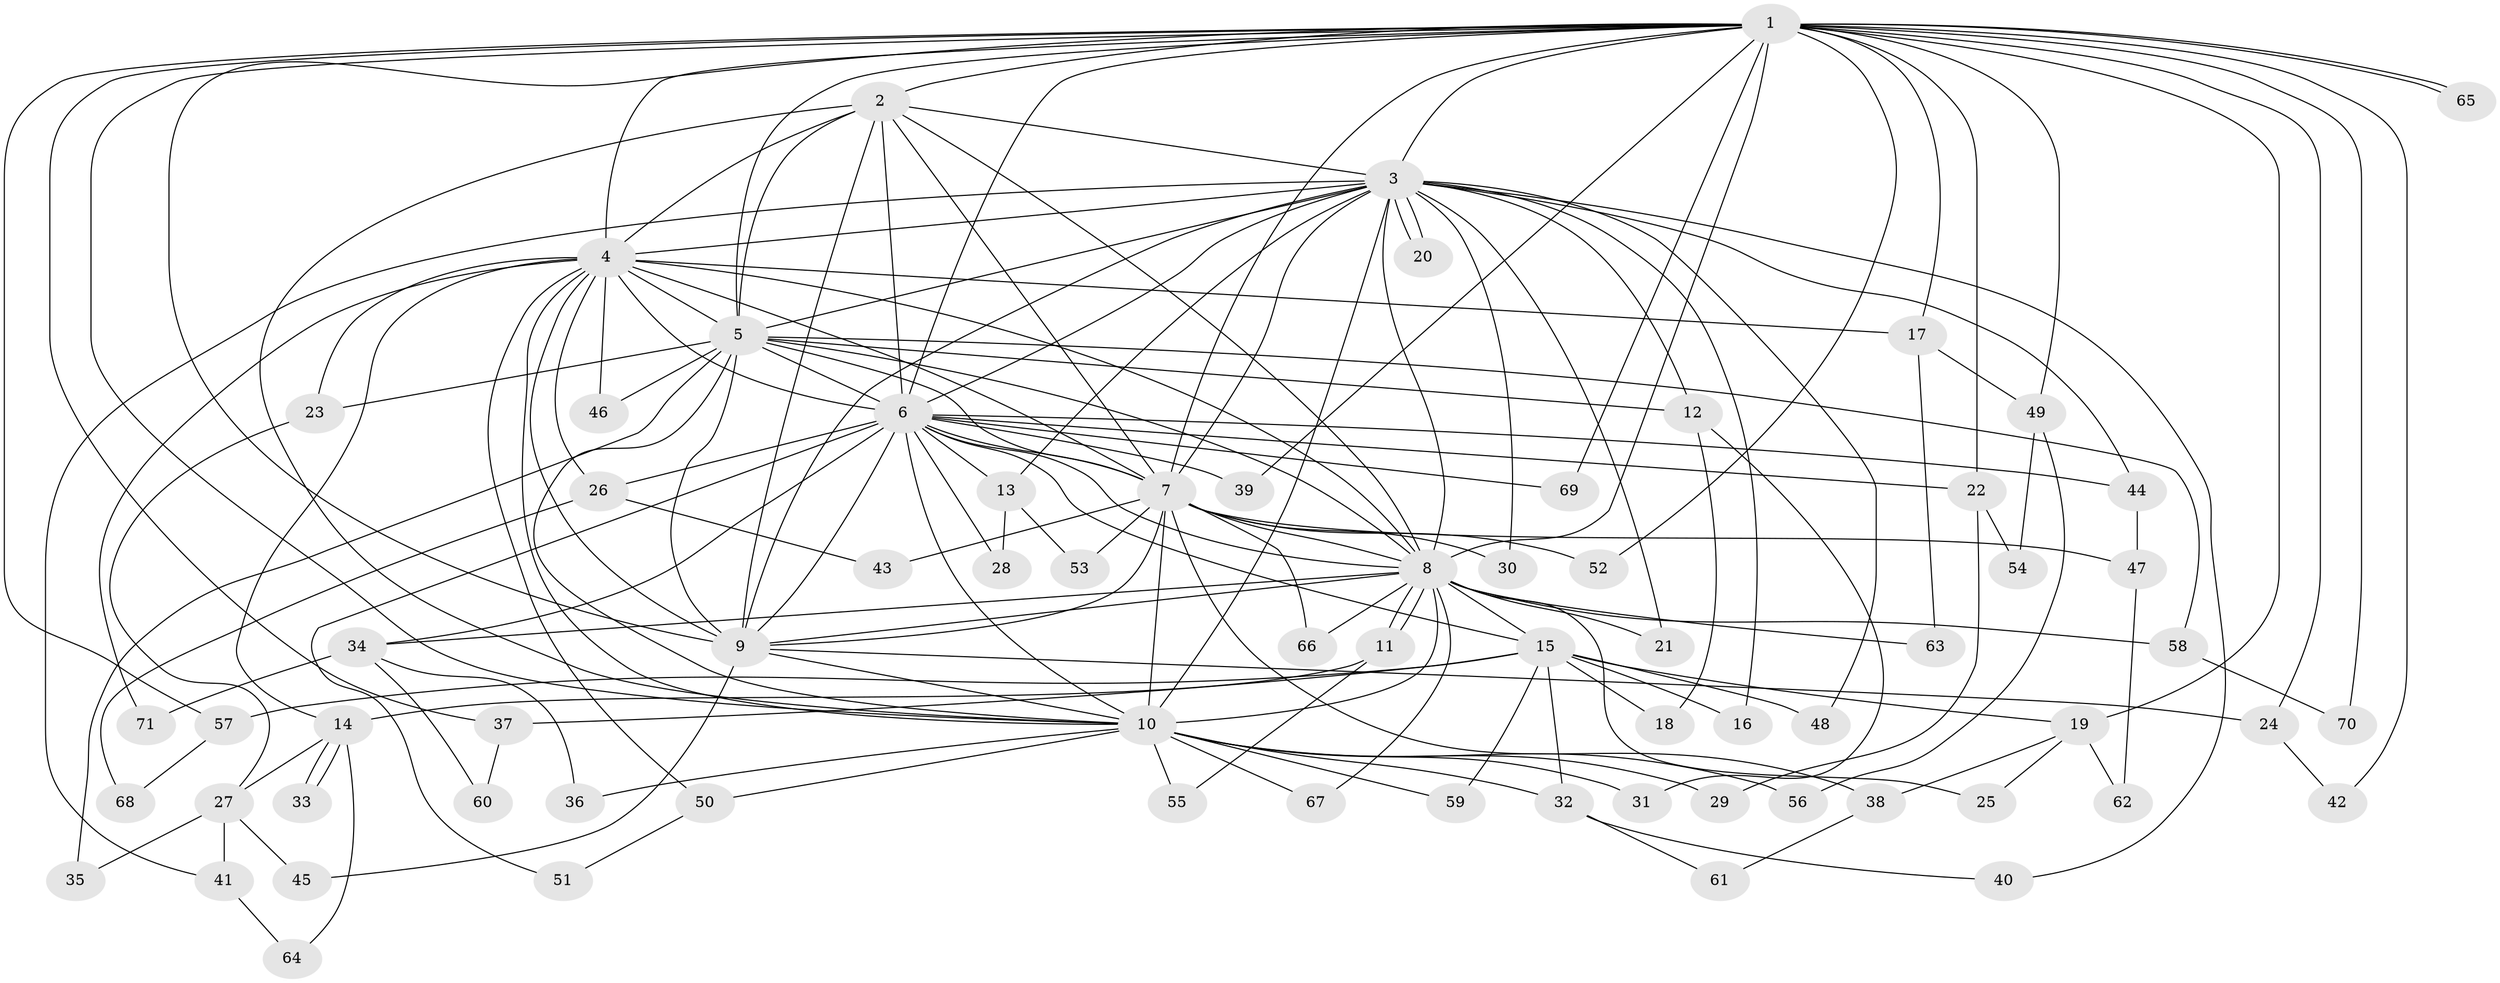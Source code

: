 // coarse degree distribution, {16: 0.027777777777777776, 15: 0.027777777777777776, 14: 0.027777777777777776, 11: 0.08333333333333333, 12: 0.027777777777777776, 5: 0.16666666666666666, 4: 0.05555555555555555, 6: 0.05555555555555555, 2: 0.3055555555555556, 1: 0.1111111111111111, 3: 0.1111111111111111}
// Generated by graph-tools (version 1.1) at 2025/49/03/04/25 22:49:51]
// undirected, 71 vertices, 167 edges
graph export_dot {
  node [color=gray90,style=filled];
  1;
  2;
  3;
  4;
  5;
  6;
  7;
  8;
  9;
  10;
  11;
  12;
  13;
  14;
  15;
  16;
  17;
  18;
  19;
  20;
  21;
  22;
  23;
  24;
  25;
  26;
  27;
  28;
  29;
  30;
  31;
  32;
  33;
  34;
  35;
  36;
  37;
  38;
  39;
  40;
  41;
  42;
  43;
  44;
  45;
  46;
  47;
  48;
  49;
  50;
  51;
  52;
  53;
  54;
  55;
  56;
  57;
  58;
  59;
  60;
  61;
  62;
  63;
  64;
  65;
  66;
  67;
  68;
  69;
  70;
  71;
  1 -- 2;
  1 -- 3;
  1 -- 4;
  1 -- 5;
  1 -- 6;
  1 -- 7;
  1 -- 8;
  1 -- 9;
  1 -- 10;
  1 -- 17;
  1 -- 19;
  1 -- 22;
  1 -- 24;
  1 -- 37;
  1 -- 39;
  1 -- 42;
  1 -- 49;
  1 -- 52;
  1 -- 57;
  1 -- 65;
  1 -- 65;
  1 -- 69;
  1 -- 70;
  2 -- 3;
  2 -- 4;
  2 -- 5;
  2 -- 6;
  2 -- 7;
  2 -- 8;
  2 -- 9;
  2 -- 10;
  3 -- 4;
  3 -- 5;
  3 -- 6;
  3 -- 7;
  3 -- 8;
  3 -- 9;
  3 -- 10;
  3 -- 12;
  3 -- 13;
  3 -- 16;
  3 -- 20;
  3 -- 20;
  3 -- 21;
  3 -- 30;
  3 -- 40;
  3 -- 41;
  3 -- 44;
  3 -- 48;
  4 -- 5;
  4 -- 6;
  4 -- 7;
  4 -- 8;
  4 -- 9;
  4 -- 10;
  4 -- 14;
  4 -- 17;
  4 -- 23;
  4 -- 26;
  4 -- 46;
  4 -- 50;
  4 -- 71;
  5 -- 6;
  5 -- 7;
  5 -- 8;
  5 -- 9;
  5 -- 10;
  5 -- 12;
  5 -- 23;
  5 -- 35;
  5 -- 46;
  5 -- 58;
  6 -- 7;
  6 -- 8;
  6 -- 9;
  6 -- 10;
  6 -- 13;
  6 -- 15;
  6 -- 22;
  6 -- 26;
  6 -- 28;
  6 -- 34;
  6 -- 39;
  6 -- 44;
  6 -- 51;
  6 -- 69;
  7 -- 8;
  7 -- 9;
  7 -- 10;
  7 -- 30;
  7 -- 38;
  7 -- 43;
  7 -- 47;
  7 -- 52;
  7 -- 53;
  7 -- 66;
  8 -- 9;
  8 -- 10;
  8 -- 11;
  8 -- 11;
  8 -- 15;
  8 -- 21;
  8 -- 25;
  8 -- 34;
  8 -- 58;
  8 -- 63;
  8 -- 66;
  8 -- 67;
  9 -- 10;
  9 -- 24;
  9 -- 45;
  10 -- 29;
  10 -- 31;
  10 -- 32;
  10 -- 36;
  10 -- 50;
  10 -- 55;
  10 -- 56;
  10 -- 59;
  10 -- 67;
  11 -- 14;
  11 -- 55;
  12 -- 18;
  12 -- 31;
  13 -- 28;
  13 -- 53;
  14 -- 27;
  14 -- 33;
  14 -- 33;
  14 -- 64;
  15 -- 16;
  15 -- 18;
  15 -- 19;
  15 -- 32;
  15 -- 37;
  15 -- 48;
  15 -- 57;
  15 -- 59;
  17 -- 49;
  17 -- 63;
  19 -- 25;
  19 -- 38;
  19 -- 62;
  22 -- 29;
  22 -- 54;
  23 -- 27;
  24 -- 42;
  26 -- 43;
  26 -- 68;
  27 -- 35;
  27 -- 41;
  27 -- 45;
  32 -- 40;
  32 -- 61;
  34 -- 36;
  34 -- 60;
  34 -- 71;
  37 -- 60;
  38 -- 61;
  41 -- 64;
  44 -- 47;
  47 -- 62;
  49 -- 54;
  49 -- 56;
  50 -- 51;
  57 -- 68;
  58 -- 70;
}
